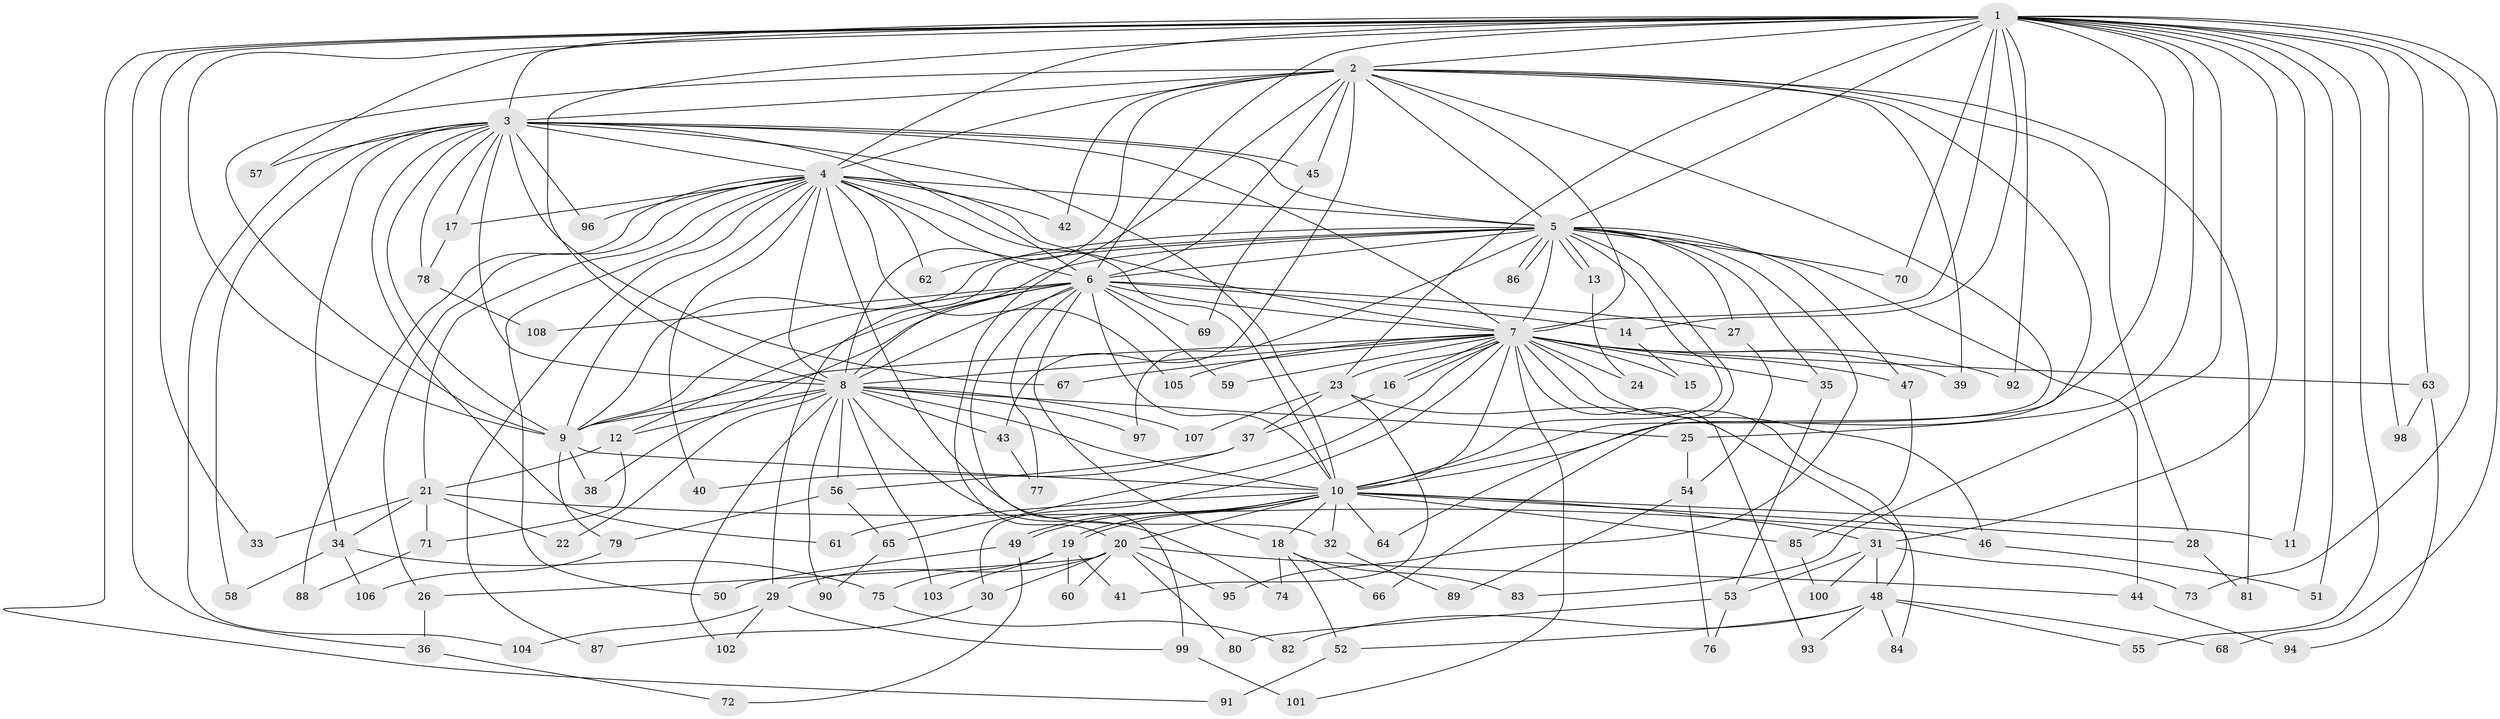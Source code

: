 // Generated by graph-tools (version 1.1) at 2025/46/03/09/25 04:46:16]
// undirected, 108 vertices, 241 edges
graph export_dot {
graph [start="1"]
  node [color=gray90,style=filled];
  1;
  2;
  3;
  4;
  5;
  6;
  7;
  8;
  9;
  10;
  11;
  12;
  13;
  14;
  15;
  16;
  17;
  18;
  19;
  20;
  21;
  22;
  23;
  24;
  25;
  26;
  27;
  28;
  29;
  30;
  31;
  32;
  33;
  34;
  35;
  36;
  37;
  38;
  39;
  40;
  41;
  42;
  43;
  44;
  45;
  46;
  47;
  48;
  49;
  50;
  51;
  52;
  53;
  54;
  55;
  56;
  57;
  58;
  59;
  60;
  61;
  62;
  63;
  64;
  65;
  66;
  67;
  68;
  69;
  70;
  71;
  72;
  73;
  74;
  75;
  76;
  77;
  78;
  79;
  80;
  81;
  82;
  83;
  84;
  85;
  86;
  87;
  88;
  89;
  90;
  91;
  92;
  93;
  94;
  95;
  96;
  97;
  98;
  99;
  100;
  101;
  102;
  103;
  104;
  105;
  106;
  107;
  108;
  1 -- 2;
  1 -- 3;
  1 -- 4;
  1 -- 5;
  1 -- 6;
  1 -- 7;
  1 -- 8;
  1 -- 9;
  1 -- 10;
  1 -- 11;
  1 -- 14;
  1 -- 23;
  1 -- 25;
  1 -- 31;
  1 -- 33;
  1 -- 36;
  1 -- 51;
  1 -- 55;
  1 -- 57;
  1 -- 63;
  1 -- 68;
  1 -- 70;
  1 -- 73;
  1 -- 83;
  1 -- 91;
  1 -- 92;
  1 -- 98;
  2 -- 3;
  2 -- 4;
  2 -- 5;
  2 -- 6;
  2 -- 7;
  2 -- 8;
  2 -- 9;
  2 -- 10;
  2 -- 20;
  2 -- 28;
  2 -- 39;
  2 -- 42;
  2 -- 43;
  2 -- 45;
  2 -- 64;
  2 -- 81;
  3 -- 4;
  3 -- 5;
  3 -- 6;
  3 -- 7;
  3 -- 8;
  3 -- 9;
  3 -- 10;
  3 -- 17;
  3 -- 34;
  3 -- 45;
  3 -- 57;
  3 -- 58;
  3 -- 61;
  3 -- 67;
  3 -- 78;
  3 -- 96;
  3 -- 104;
  4 -- 5;
  4 -- 6;
  4 -- 7;
  4 -- 8;
  4 -- 9;
  4 -- 10;
  4 -- 17;
  4 -- 21;
  4 -- 26;
  4 -- 32;
  4 -- 40;
  4 -- 42;
  4 -- 50;
  4 -- 62;
  4 -- 87;
  4 -- 88;
  4 -- 96;
  4 -- 105;
  5 -- 6;
  5 -- 7;
  5 -- 8;
  5 -- 9;
  5 -- 10;
  5 -- 13;
  5 -- 13;
  5 -- 27;
  5 -- 29;
  5 -- 35;
  5 -- 44;
  5 -- 47;
  5 -- 62;
  5 -- 66;
  5 -- 70;
  5 -- 86;
  5 -- 86;
  5 -- 95;
  5 -- 97;
  6 -- 7;
  6 -- 8;
  6 -- 9;
  6 -- 10;
  6 -- 12;
  6 -- 14;
  6 -- 18;
  6 -- 27;
  6 -- 38;
  6 -- 59;
  6 -- 69;
  6 -- 77;
  6 -- 99;
  6 -- 108;
  7 -- 8;
  7 -- 9;
  7 -- 10;
  7 -- 15;
  7 -- 16;
  7 -- 16;
  7 -- 23;
  7 -- 24;
  7 -- 30;
  7 -- 35;
  7 -- 39;
  7 -- 46;
  7 -- 47;
  7 -- 48;
  7 -- 59;
  7 -- 63;
  7 -- 65;
  7 -- 67;
  7 -- 92;
  7 -- 93;
  7 -- 101;
  7 -- 105;
  8 -- 9;
  8 -- 10;
  8 -- 12;
  8 -- 22;
  8 -- 25;
  8 -- 43;
  8 -- 56;
  8 -- 74;
  8 -- 90;
  8 -- 97;
  8 -- 102;
  8 -- 103;
  8 -- 107;
  9 -- 10;
  9 -- 38;
  9 -- 79;
  10 -- 11;
  10 -- 18;
  10 -- 19;
  10 -- 19;
  10 -- 20;
  10 -- 28;
  10 -- 31;
  10 -- 32;
  10 -- 49;
  10 -- 49;
  10 -- 61;
  10 -- 64;
  10 -- 85;
  12 -- 21;
  12 -- 71;
  13 -- 24;
  14 -- 15;
  16 -- 37;
  17 -- 78;
  18 -- 52;
  18 -- 66;
  18 -- 74;
  18 -- 83;
  19 -- 41;
  19 -- 60;
  19 -- 75;
  19 -- 103;
  20 -- 26;
  20 -- 29;
  20 -- 30;
  20 -- 44;
  20 -- 60;
  20 -- 80;
  20 -- 95;
  21 -- 22;
  21 -- 33;
  21 -- 34;
  21 -- 46;
  21 -- 71;
  23 -- 37;
  23 -- 41;
  23 -- 84;
  23 -- 107;
  25 -- 54;
  26 -- 36;
  27 -- 54;
  28 -- 81;
  29 -- 99;
  29 -- 102;
  29 -- 104;
  30 -- 87;
  31 -- 48;
  31 -- 53;
  31 -- 73;
  31 -- 100;
  32 -- 89;
  34 -- 58;
  34 -- 75;
  34 -- 106;
  35 -- 53;
  36 -- 72;
  37 -- 40;
  37 -- 56;
  43 -- 77;
  44 -- 94;
  45 -- 69;
  46 -- 51;
  47 -- 85;
  48 -- 52;
  48 -- 55;
  48 -- 68;
  48 -- 82;
  48 -- 84;
  48 -- 93;
  49 -- 50;
  49 -- 72;
  52 -- 91;
  53 -- 76;
  53 -- 80;
  54 -- 76;
  54 -- 89;
  56 -- 65;
  56 -- 79;
  63 -- 94;
  63 -- 98;
  65 -- 90;
  71 -- 88;
  75 -- 82;
  78 -- 108;
  79 -- 106;
  85 -- 100;
  99 -- 101;
}
